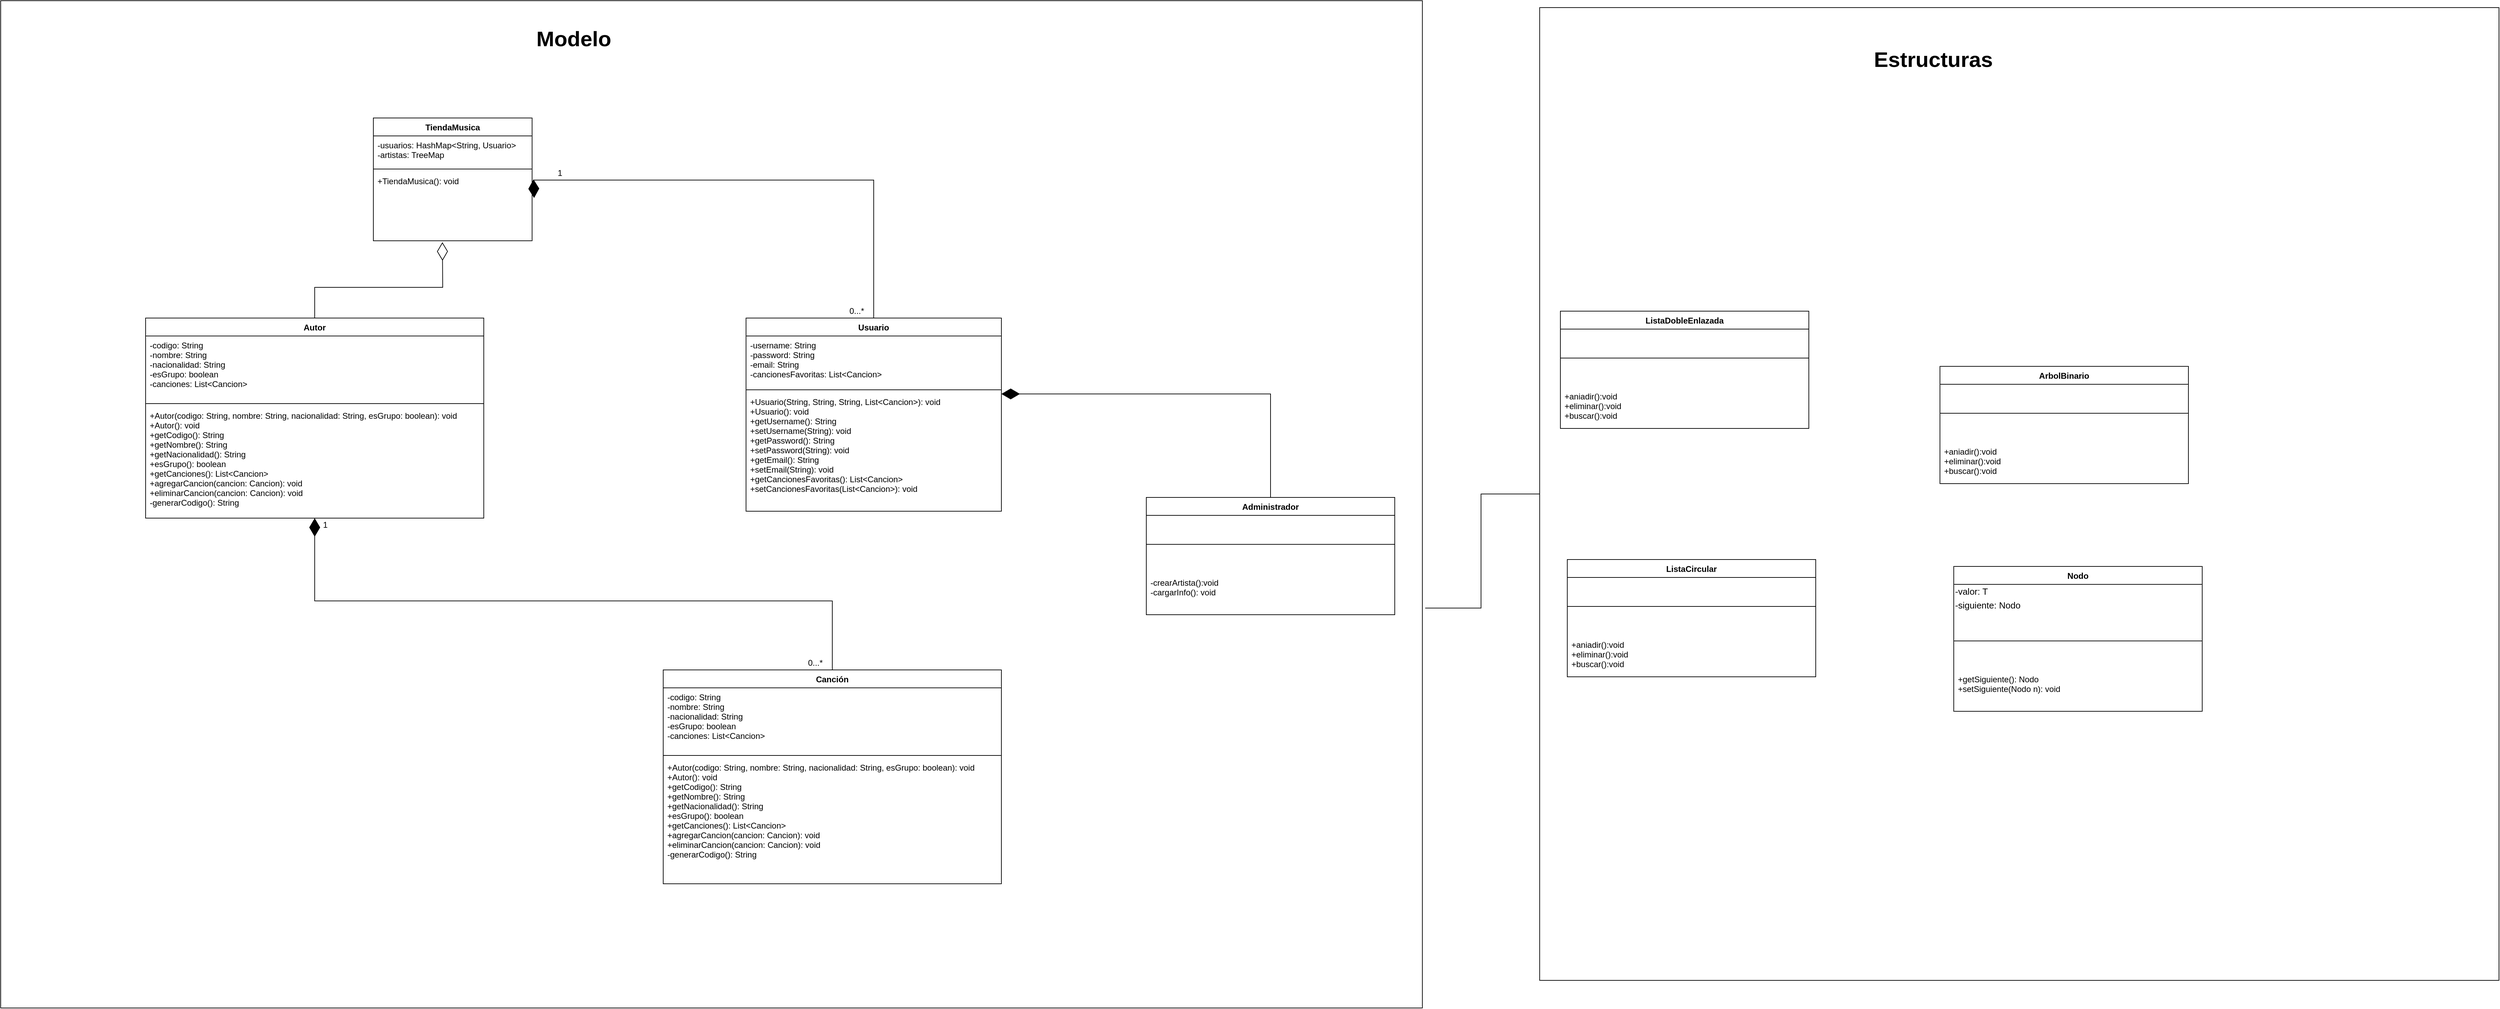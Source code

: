 <mxfile version="16.5.1" type="device"><diagram id="C5RBs43oDa-KdzZeNtuy" name="Page-1"><mxGraphModel dx="3472" dy="2212" grid="1" gridSize="10" guides="1" tooltips="1" connect="1" arrows="1" fold="1" page="1" pageScale="1" pageWidth="4681" pageHeight="3300" math="0" shadow="0"><root><mxCell id="WIyWlLk6GJQsqaUBKTNV-0"/><mxCell id="WIyWlLk6GJQsqaUBKTNV-1" parent="WIyWlLk6GJQsqaUBKTNV-0"/><mxCell id="wYq1f32AXoZlxWiTS1R6-37" style="edgeStyle=orthogonalEdgeStyle;rounded=0;jumpSize=35;orthogonalLoop=1;jettySize=auto;html=1;entryX=1.002;entryY=0.603;entryDx=0;entryDy=0;entryPerimeter=0;fontSize=13;endArrow=none;endFill=0;startSize=4;endSize=24;strokeWidth=1;" edge="1" parent="WIyWlLk6GJQsqaUBKTNV-1" source="wYq1f32AXoZlxWiTS1R6-35" target="wYq1f32AXoZlxWiTS1R6-1"><mxGeometry relative="1" as="geometry"/></mxCell><mxCell id="wYq1f32AXoZlxWiTS1R6-35" value="" style="rounded=0;whiteSpace=wrap;html=1;fontSize=13;" vertex="1" parent="WIyWlLk6GJQsqaUBKTNV-1"><mxGeometry x="2270" y="130" width="1390" height="1410" as="geometry"/></mxCell><mxCell id="wYq1f32AXoZlxWiTS1R6-1" value="" style="html=1;" vertex="1" parent="WIyWlLk6GJQsqaUBKTNV-1"><mxGeometry x="40" y="120" width="2060" height="1460" as="geometry"/></mxCell><mxCell id="nLDjjvShvE6agsrbqY8i-6" style="edgeStyle=orthogonalEdgeStyle;rounded=0;orthogonalLoop=1;jettySize=auto;html=1;endArrow=diamondThin;endFill=1;targetPerimeterSpacing=0;strokeWidth=1;endSize=24;entryX=1.009;entryY=0.11;entryDx=0;entryDy=0;entryPerimeter=0;" parent="WIyWlLk6GJQsqaUBKTNV-1" source="nLDjjvShvE6agsrbqY8i-2" target="CF6-H-XkVjiNXcCszPi--13" edge="1"><mxGeometry relative="1" as="geometry"><mxPoint x="500" y="163" as="targetPoint"/><Array as="points"><mxPoint x="1305" y="380"/><mxPoint x="812" y="380"/></Array></mxGeometry></mxCell><mxCell id="nLDjjvShvE6agsrbqY8i-2" value="Usuario" style="swimlane;fontStyle=1;align=center;verticalAlign=top;childLayout=stackLayout;horizontal=1;startSize=26;horizontalStack=0;resizeParent=1;resizeParentMax=0;resizeLast=0;collapsible=1;marginBottom=0;" parent="WIyWlLk6GJQsqaUBKTNV-1" vertex="1"><mxGeometry x="1120" y="580" width="370" height="280" as="geometry"/></mxCell><mxCell id="nLDjjvShvE6agsrbqY8i-3" value="-username: String&#10;-password: String&#10;-email: String&#10;-cancionesFavoritas: List&lt;Cancion&gt;" style="text;strokeColor=none;fillColor=none;align=left;verticalAlign=top;spacingLeft=4;spacingRight=4;overflow=hidden;rotatable=0;points=[[0,0.5],[1,0.5]];portConstraint=eastwest;" parent="nLDjjvShvE6agsrbqY8i-2" vertex="1"><mxGeometry y="26" width="370" height="74" as="geometry"/></mxCell><mxCell id="nLDjjvShvE6agsrbqY8i-4" value="" style="line;strokeWidth=1;fillColor=none;align=left;verticalAlign=middle;spacingTop=-1;spacingLeft=3;spacingRight=3;rotatable=0;labelPosition=right;points=[];portConstraint=eastwest;" parent="nLDjjvShvE6agsrbqY8i-2" vertex="1"><mxGeometry y="100" width="370" height="8" as="geometry"/></mxCell><mxCell id="nLDjjvShvE6agsrbqY8i-5" value="+Usuario(String, String, String, List&lt;Cancion&gt;): void&#10;+Usuario(): void&#10;+getUsername(): String&#10;+setUsername(String): void&#10;+getPassword(): String&#10;+setPassword(String): void&#10;+getEmail(): String&#10;+setEmail(String): void&#10;+getCancionesFavoritas(): List&lt;Cancion&gt;&#10;+setCancionesFavoritas(List&lt;Cancion&gt;): void" style="text;strokeColor=none;fillColor=none;align=left;verticalAlign=top;spacingLeft=4;spacingRight=4;overflow=hidden;rotatable=0;points=[[0,0.5],[1,0.5]];portConstraint=eastwest;" parent="nLDjjvShvE6agsrbqY8i-2" vertex="1"><mxGeometry y="108" width="370" height="172" as="geometry"/></mxCell><mxCell id="CF6-H-XkVjiNXcCszPi--21" style="edgeStyle=orthogonalEdgeStyle;rounded=0;orthogonalLoop=1;jettySize=auto;html=1;endArrow=diamondThin;endFill=0;endSize=24;targetPerimeterSpacing=0;strokeWidth=1;" parent="WIyWlLk6GJQsqaUBKTNV-1" source="nLDjjvShvE6agsrbqY8i-7" edge="1"><mxGeometry relative="1" as="geometry"><mxPoint x="680" y="470" as="targetPoint"/></mxGeometry></mxCell><mxCell id="nLDjjvShvE6agsrbqY8i-7" value="Autor" style="swimlane;fontStyle=1;align=center;verticalAlign=top;childLayout=stackLayout;horizontal=1;startSize=26;horizontalStack=0;resizeParent=1;resizeParentMax=0;resizeLast=0;collapsible=1;marginBottom=0;" parent="WIyWlLk6GJQsqaUBKTNV-1" vertex="1"><mxGeometry x="250" y="580" width="490" height="290" as="geometry"/></mxCell><mxCell id="nLDjjvShvE6agsrbqY8i-8" value="-codigo: String&#10;-nombre: String&#10;-nacionalidad: String&#10;-esGrupo: boolean&#10;-canciones: List&lt;Cancion&gt;" style="text;strokeColor=none;fillColor=none;align=left;verticalAlign=top;spacingLeft=4;spacingRight=4;overflow=hidden;rotatable=0;points=[[0,0.5],[1,0.5]];portConstraint=eastwest;" parent="nLDjjvShvE6agsrbqY8i-7" vertex="1"><mxGeometry y="26" width="490" height="94" as="geometry"/></mxCell><mxCell id="nLDjjvShvE6agsrbqY8i-9" value="" style="line;strokeWidth=1;fillColor=none;align=left;verticalAlign=middle;spacingTop=-1;spacingLeft=3;spacingRight=3;rotatable=0;labelPosition=right;points=[];portConstraint=eastwest;" parent="nLDjjvShvE6agsrbqY8i-7" vertex="1"><mxGeometry y="120" width="490" height="8" as="geometry"/></mxCell><mxCell id="nLDjjvShvE6agsrbqY8i-10" value="+Autor(codigo: String, nombre: String, nacionalidad: String, esGrupo: boolean): void&#10;+Autor(): void&#10;+getCodigo(): String&#10;+getNombre(): String&#10;+getNacionalidad(): String&#10;+esGrupo(): boolean&#10;+getCanciones(): List&lt;Cancion&gt;&#10;+agregarCancion(cancion: Cancion): void&#10;+eliminarCancion(cancion: Cancion): void&#10;-generarCodigo(): String" style="text;strokeColor=none;fillColor=none;align=left;verticalAlign=top;spacingLeft=4;spacingRight=4;overflow=hidden;rotatable=0;points=[[0,0.5],[1,0.5]];portConstraint=eastwest;" parent="nLDjjvShvE6agsrbqY8i-7" vertex="1"><mxGeometry y="128" width="490" height="162" as="geometry"/></mxCell><mxCell id="CF6-H-XkVjiNXcCszPi--17" style="edgeStyle=orthogonalEdgeStyle;rounded=0;orthogonalLoop=1;jettySize=auto;html=1;endArrow=diamondThin;endFill=1;endSize=24;targetPerimeterSpacing=0;strokeWidth=1;" parent="WIyWlLk6GJQsqaUBKTNV-1" source="CF6-H-XkVjiNXcCszPi--0" target="nLDjjvShvE6agsrbqY8i-10" edge="1"><mxGeometry relative="1" as="geometry"><mxPoint x="1475" y="1280" as="targetPoint"/><Array as="points"><mxPoint x="1245" y="990"/><mxPoint x="495" y="990"/></Array></mxGeometry></mxCell><mxCell id="CF6-H-XkVjiNXcCszPi--0" value="Canción" style="swimlane;fontStyle=1;align=center;verticalAlign=top;childLayout=stackLayout;horizontal=1;startSize=26;horizontalStack=0;resizeParent=1;resizeParentMax=0;resizeLast=0;collapsible=1;marginBottom=0;" parent="WIyWlLk6GJQsqaUBKTNV-1" vertex="1"><mxGeometry x="1000" y="1090" width="490" height="310" as="geometry"/></mxCell><mxCell id="CF6-H-XkVjiNXcCszPi--1" value="-codigo: String&#10;-nombre: String&#10;-nacionalidad: String&#10;-esGrupo: boolean&#10;-canciones: List&lt;Cancion&gt;" style="text;strokeColor=none;fillColor=none;align=left;verticalAlign=top;spacingLeft=4;spacingRight=4;overflow=hidden;rotatable=0;points=[[0,0.5],[1,0.5]];portConstraint=eastwest;" parent="CF6-H-XkVjiNXcCszPi--0" vertex="1"><mxGeometry y="26" width="490" height="94" as="geometry"/></mxCell><mxCell id="CF6-H-XkVjiNXcCszPi--2" value="" style="line;strokeWidth=1;fillColor=none;align=left;verticalAlign=middle;spacingTop=-1;spacingLeft=3;spacingRight=3;rotatable=0;labelPosition=right;points=[];portConstraint=eastwest;" parent="CF6-H-XkVjiNXcCszPi--0" vertex="1"><mxGeometry y="120" width="490" height="8" as="geometry"/></mxCell><mxCell id="CF6-H-XkVjiNXcCszPi--3" value="+Autor(codigo: String, nombre: String, nacionalidad: String, esGrupo: boolean): void&#10;+Autor(): void&#10;+getCodigo(): String&#10;+getNombre(): String&#10;+getNacionalidad(): String&#10;+esGrupo(): boolean&#10;+getCanciones(): List&lt;Cancion&gt;&#10;+agregarCancion(cancion: Cancion): void&#10;+eliminarCancion(cancion: Cancion): void&#10;-generarCodigo(): String" style="text;strokeColor=none;fillColor=none;align=left;verticalAlign=top;spacingLeft=4;spacingRight=4;overflow=hidden;rotatable=0;points=[[0,0.5],[1,0.5]];portConstraint=eastwest;" parent="CF6-H-XkVjiNXcCszPi--0" vertex="1"><mxGeometry y="128" width="490" height="182" as="geometry"/></mxCell><mxCell id="CF6-H-XkVjiNXcCszPi--10" value="TiendaMusica&#10;" style="swimlane;fontStyle=1;align=center;verticalAlign=top;childLayout=stackLayout;horizontal=1;startSize=26;horizontalStack=0;resizeParent=1;resizeParentMax=0;resizeLast=0;collapsible=1;marginBottom=0;" parent="WIyWlLk6GJQsqaUBKTNV-1" vertex="1"><mxGeometry x="580" y="290" width="230" height="178" as="geometry"/></mxCell><mxCell id="CF6-H-XkVjiNXcCszPi--11" value="-usuarios: HashMap&lt;String, Usuario&gt;&#10;-artistas: TreeMap" style="text;strokeColor=none;fillColor=none;align=left;verticalAlign=top;spacingLeft=4;spacingRight=4;overflow=hidden;rotatable=0;points=[[0,0.5],[1,0.5]];portConstraint=eastwest;" parent="CF6-H-XkVjiNXcCszPi--10" vertex="1"><mxGeometry y="26" width="230" height="44" as="geometry"/></mxCell><mxCell id="CF6-H-XkVjiNXcCszPi--12" value="" style="line;strokeWidth=1;fillColor=none;align=left;verticalAlign=middle;spacingTop=-1;spacingLeft=3;spacingRight=3;rotatable=0;labelPosition=right;points=[];portConstraint=eastwest;" parent="CF6-H-XkVjiNXcCszPi--10" vertex="1"><mxGeometry y="70" width="230" height="8" as="geometry"/></mxCell><mxCell id="CF6-H-XkVjiNXcCszPi--13" value="+TiendaMusica(): void" style="text;strokeColor=none;fillColor=none;align=left;verticalAlign=top;spacingLeft=4;spacingRight=4;overflow=hidden;rotatable=0;points=[[0,0.5],[1,0.5]];portConstraint=eastwest;" parent="CF6-H-XkVjiNXcCszPi--10" vertex="1"><mxGeometry y="78" width="230" height="100" as="geometry"/></mxCell><mxCell id="CF6-H-XkVjiNXcCszPi--14" value="0...*" style="text;html=1;align=center;verticalAlign=middle;resizable=0;points=[];autosize=1;strokeColor=none;fillColor=none;" parent="WIyWlLk6GJQsqaUBKTNV-1" vertex="1"><mxGeometry x="1260" y="560" width="40" height="20" as="geometry"/></mxCell><mxCell id="CF6-H-XkVjiNXcCszPi--15" value="1" style="text;html=1;align=center;verticalAlign=middle;resizable=0;points=[];autosize=1;strokeColor=none;fillColor=none;" parent="WIyWlLk6GJQsqaUBKTNV-1" vertex="1"><mxGeometry x="840" y="360" width="20" height="20" as="geometry"/></mxCell><mxCell id="CF6-H-XkVjiNXcCszPi--18" value="0...*" style="text;html=1;align=center;verticalAlign=middle;resizable=0;points=[];autosize=1;strokeColor=none;fillColor=none;" parent="WIyWlLk6GJQsqaUBKTNV-1" vertex="1"><mxGeometry x="1200" y="1070" width="40" height="20" as="geometry"/></mxCell><mxCell id="CF6-H-XkVjiNXcCszPi--19" value="1" style="text;html=1;align=center;verticalAlign=middle;resizable=0;points=[];autosize=1;strokeColor=none;fillColor=none;" parent="WIyWlLk6GJQsqaUBKTNV-1" vertex="1"><mxGeometry x="500" y="870" width="20" height="20" as="geometry"/></mxCell><mxCell id="wYq1f32AXoZlxWiTS1R6-2" value="&lt;font style=&quot;font-size: 31px&quot;&gt;Modelo&lt;/font&gt;" style="text;html=1;align=center;verticalAlign=middle;resizable=0;points=[];autosize=1;strokeColor=none;fillColor=none;fontStyle=1" vertex="1" parent="WIyWlLk6GJQsqaUBKTNV-1"><mxGeometry x="810" y="160" width="120" height="30" as="geometry"/></mxCell><mxCell id="wYq1f32AXoZlxWiTS1R6-3" value="Administrador" style="swimlane;fontStyle=1;align=center;verticalAlign=top;childLayout=stackLayout;horizontal=1;startSize=26;horizontalStack=0;resizeParent=1;resizeParentMax=0;resizeLast=0;collapsible=1;marginBottom=0;" vertex="1" parent="WIyWlLk6GJQsqaUBKTNV-1"><mxGeometry x="1700" y="840" width="360" height="170" as="geometry"/></mxCell><mxCell id="wYq1f32AXoZlxWiTS1R6-5" value="" style="line;strokeWidth=1;fillColor=none;align=left;verticalAlign=middle;spacingTop=-1;spacingLeft=3;spacingRight=3;rotatable=0;labelPosition=right;points=[];portConstraint=eastwest;" vertex="1" parent="wYq1f32AXoZlxWiTS1R6-3"><mxGeometry y="26" width="360" height="84" as="geometry"/></mxCell><mxCell id="wYq1f32AXoZlxWiTS1R6-6" value="-crearArtista():void&#10;-cargarInfo(): void" style="text;strokeColor=none;fillColor=none;align=left;verticalAlign=top;spacingLeft=4;spacingRight=4;overflow=hidden;rotatable=0;points=[[0,0.5],[1,0.5]];portConstraint=eastwest;" vertex="1" parent="wYq1f32AXoZlxWiTS1R6-3"><mxGeometry y="110" width="360" height="60" as="geometry"/></mxCell><mxCell id="wYq1f32AXoZlxWiTS1R6-8" style="edgeStyle=orthogonalEdgeStyle;rounded=0;orthogonalLoop=1;jettySize=auto;html=1;fontSize=31;exitX=0.5;exitY=0;exitDx=0;exitDy=0;endArrow=diamondThin;endFill=1;strokeWidth=1;endSize=24;startSize=4;jumpSize=35;" edge="1" parent="WIyWlLk6GJQsqaUBKTNV-1" source="wYq1f32AXoZlxWiTS1R6-3" target="nLDjjvShvE6agsrbqY8i-5"><mxGeometry relative="1" as="geometry"><mxPoint x="2380" y="530" as="targetPoint"/><Array as="points"><mxPoint x="1880" y="690"/></Array></mxGeometry></mxCell><mxCell id="wYq1f32AXoZlxWiTS1R6-9" value="ListaDobleEnlazada" style="swimlane;fontStyle=1;align=center;verticalAlign=top;childLayout=stackLayout;horizontal=1;startSize=26;horizontalStack=0;resizeParent=1;resizeParentMax=0;resizeLast=0;collapsible=1;marginBottom=0;" vertex="1" parent="WIyWlLk6GJQsqaUBKTNV-1"><mxGeometry x="2300" y="570" width="360" height="170" as="geometry"/></mxCell><mxCell id="wYq1f32AXoZlxWiTS1R6-10" value="" style="line;strokeWidth=1;fillColor=none;align=left;verticalAlign=middle;spacingTop=-1;spacingLeft=3;spacingRight=3;rotatable=0;labelPosition=right;points=[];portConstraint=eastwest;" vertex="1" parent="wYq1f32AXoZlxWiTS1R6-9"><mxGeometry y="26" width="360" height="84" as="geometry"/></mxCell><mxCell id="wYq1f32AXoZlxWiTS1R6-20" value="+aniadir():void&#10;+eliminar():void&#10;+buscar():void" style="text;strokeColor=none;fillColor=none;align=left;verticalAlign=top;spacingLeft=4;spacingRight=4;overflow=hidden;rotatable=0;points=[[0,0.5],[1,0.5]];portConstraint=eastwest;" vertex="1" parent="wYq1f32AXoZlxWiTS1R6-9"><mxGeometry y="110" width="360" height="60" as="geometry"/></mxCell><mxCell id="wYq1f32AXoZlxWiTS1R6-23" value="ListaCircular" style="swimlane;fontStyle=1;align=center;verticalAlign=top;childLayout=stackLayout;horizontal=1;startSize=26;horizontalStack=0;resizeParent=1;resizeParentMax=0;resizeLast=0;collapsible=1;marginBottom=0;" vertex="1" parent="WIyWlLk6GJQsqaUBKTNV-1"><mxGeometry x="2310" y="930" width="360" height="170" as="geometry"/></mxCell><mxCell id="wYq1f32AXoZlxWiTS1R6-24" value="" style="line;strokeWidth=1;fillColor=none;align=left;verticalAlign=middle;spacingTop=-1;spacingLeft=3;spacingRight=3;rotatable=0;labelPosition=right;points=[];portConstraint=eastwest;" vertex="1" parent="wYq1f32AXoZlxWiTS1R6-23"><mxGeometry y="26" width="360" height="84" as="geometry"/></mxCell><mxCell id="wYq1f32AXoZlxWiTS1R6-25" value="+aniadir():void&#10;+eliminar():void&#10;+buscar():void" style="text;strokeColor=none;fillColor=none;align=left;verticalAlign=top;spacingLeft=4;spacingRight=4;overflow=hidden;rotatable=0;points=[[0,0.5],[1,0.5]];portConstraint=eastwest;" vertex="1" parent="wYq1f32AXoZlxWiTS1R6-23"><mxGeometry y="110" width="360" height="60" as="geometry"/></mxCell><mxCell id="wYq1f32AXoZlxWiTS1R6-26" value="ArbolBinario&#10;" style="swimlane;fontStyle=1;align=center;verticalAlign=top;childLayout=stackLayout;horizontal=1;startSize=26;horizontalStack=0;resizeParent=1;resizeParentMax=0;resizeLast=0;collapsible=1;marginBottom=0;" vertex="1" parent="WIyWlLk6GJQsqaUBKTNV-1"><mxGeometry x="2850" y="650" width="360" height="170" as="geometry"/></mxCell><mxCell id="wYq1f32AXoZlxWiTS1R6-27" value="" style="line;strokeWidth=1;fillColor=none;align=left;verticalAlign=middle;spacingTop=-1;spacingLeft=3;spacingRight=3;rotatable=0;labelPosition=right;points=[];portConstraint=eastwest;" vertex="1" parent="wYq1f32AXoZlxWiTS1R6-26"><mxGeometry y="26" width="360" height="84" as="geometry"/></mxCell><mxCell id="wYq1f32AXoZlxWiTS1R6-28" value="+aniadir():void&#10;+eliminar():void&#10;+buscar():void" style="text;strokeColor=none;fillColor=none;align=left;verticalAlign=top;spacingLeft=4;spacingRight=4;overflow=hidden;rotatable=0;points=[[0,0.5],[1,0.5]];portConstraint=eastwest;" vertex="1" parent="wYq1f32AXoZlxWiTS1R6-26"><mxGeometry y="110" width="360" height="60" as="geometry"/></mxCell><mxCell id="wYq1f32AXoZlxWiTS1R6-29" value="Nodo&#10;" style="swimlane;fontStyle=1;align=center;verticalAlign=top;childLayout=stackLayout;horizontal=1;startSize=26;horizontalStack=0;resizeParent=1;resizeParentMax=0;resizeLast=0;collapsible=1;marginBottom=0;" vertex="1" parent="WIyWlLk6GJQsqaUBKTNV-1"><mxGeometry x="2870" y="940" width="360" height="210" as="geometry"/></mxCell><mxCell id="wYq1f32AXoZlxWiTS1R6-32" value="-valor: T" style="text;html=1;align=left;verticalAlign=middle;resizable=0;points=[];autosize=1;strokeColor=none;fillColor=none;fontSize=13;" vertex="1" parent="wYq1f32AXoZlxWiTS1R6-29"><mxGeometry y="26" width="360" height="20" as="geometry"/></mxCell><mxCell id="wYq1f32AXoZlxWiTS1R6-34" value="-siguiente: Nodo" style="text;html=1;align=left;verticalAlign=middle;resizable=0;points=[];autosize=1;strokeColor=none;fillColor=none;fontSize=13;" vertex="1" parent="wYq1f32AXoZlxWiTS1R6-29"><mxGeometry y="46" width="360" height="20" as="geometry"/></mxCell><mxCell id="wYq1f32AXoZlxWiTS1R6-30" value="" style="line;strokeWidth=1;fillColor=none;align=left;verticalAlign=middle;spacingTop=-1;spacingLeft=3;spacingRight=3;rotatable=0;labelPosition=right;points=[];portConstraint=eastwest;" vertex="1" parent="wYq1f32AXoZlxWiTS1R6-29"><mxGeometry y="66" width="360" height="84" as="geometry"/></mxCell><mxCell id="wYq1f32AXoZlxWiTS1R6-31" value="+getSiguiente(): Nodo&#10;+setSiguiente(Nodo n): void&#10;" style="text;strokeColor=none;fillColor=none;align=left;verticalAlign=top;spacingLeft=4;spacingRight=4;overflow=hidden;rotatable=0;points=[[0,0.5],[1,0.5]];portConstraint=eastwest;" vertex="1" parent="wYq1f32AXoZlxWiTS1R6-29"><mxGeometry y="150" width="360" height="60" as="geometry"/></mxCell><mxCell id="wYq1f32AXoZlxWiTS1R6-36" value="&lt;font style=&quot;font-size: 31px&quot;&gt;Estructuras&lt;/font&gt;" style="text;html=1;align=center;verticalAlign=middle;resizable=0;points=[];autosize=1;strokeColor=none;fillColor=none;fontStyle=1" vertex="1" parent="WIyWlLk6GJQsqaUBKTNV-1"><mxGeometry x="2745" y="190" width="190" height="30" as="geometry"/></mxCell></root></mxGraphModel></diagram></mxfile>